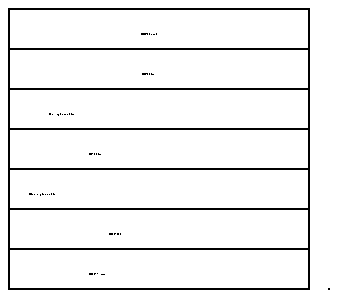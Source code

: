 ...\"
...\"  @OSF_COPYRIGHT@
...\"  COPYRIGHT NOTICE
...\"  Copyright (c) 1990, 1991, 1992, 1993 Open Software Foundation, Inc.
...\"  ALL RIGHTS RESERVED (DCE).  See the file named COPYRIGHT.DCE in the
...\"  src directory for the full copyright text.
...\"
...\"
...\" HISTORY
...\" $Log: 2_config_04.pic,v $
...\" Revision 1.1.2.3  1993/01/29  17:20:37  cjd
...\" 	Embedded copyright notice
...\" 	[1993/01/29  17:04:45  cjd]
...\"
...\" Revision 1.1.2.2  1992/09/01  17:14:46  weir
...\" 	Moved
...\" 	[1992/09/01  17:01:16  weir]
...\" 
...\" Revision 1.1  1992/01/29  15:41:37  damon
...\" 	Initial revision
...\" 
...\" $EndLog$
...\"
...\" (c) Copyright 1991, Open Software Foundation, Inc. ALL RIGHTS RESERVED
.PS
scale = 80
line   from 0, 16 \
	to 120, 16 
line   from 0, 32 \
	to 120, 32 
line   from 0, 48 \
	to 120, 48 
line   from 0, 64 \
	to 120, 64 
line   from 0, 80 \
	to 120, 80 
line   from 0, 96 \
	to 120, 96 
"\fR\s10DCE RPC\s0\fP" ljust at 40, 24
"\fR\s10DCE Threads\s0\fP" ljust at 32, 8
"\fR\s10Directory Service Client\s0\fP" ljust at 8, 40
"\fR\s10DTS Client\s0\fP" ljust at 32, 56
"\fR\s10Security Service Client\s0\fP" ljust at 16, 72
"\fR\s10DFS Client\s0\fP"  at 56, 88
"\fR\s10(DFS Server)\s0\fP"  at 56, 104
box  wid 120 ht 112 at 60, 56
box  wid 0 ht 0 at 128, 0
.PE
